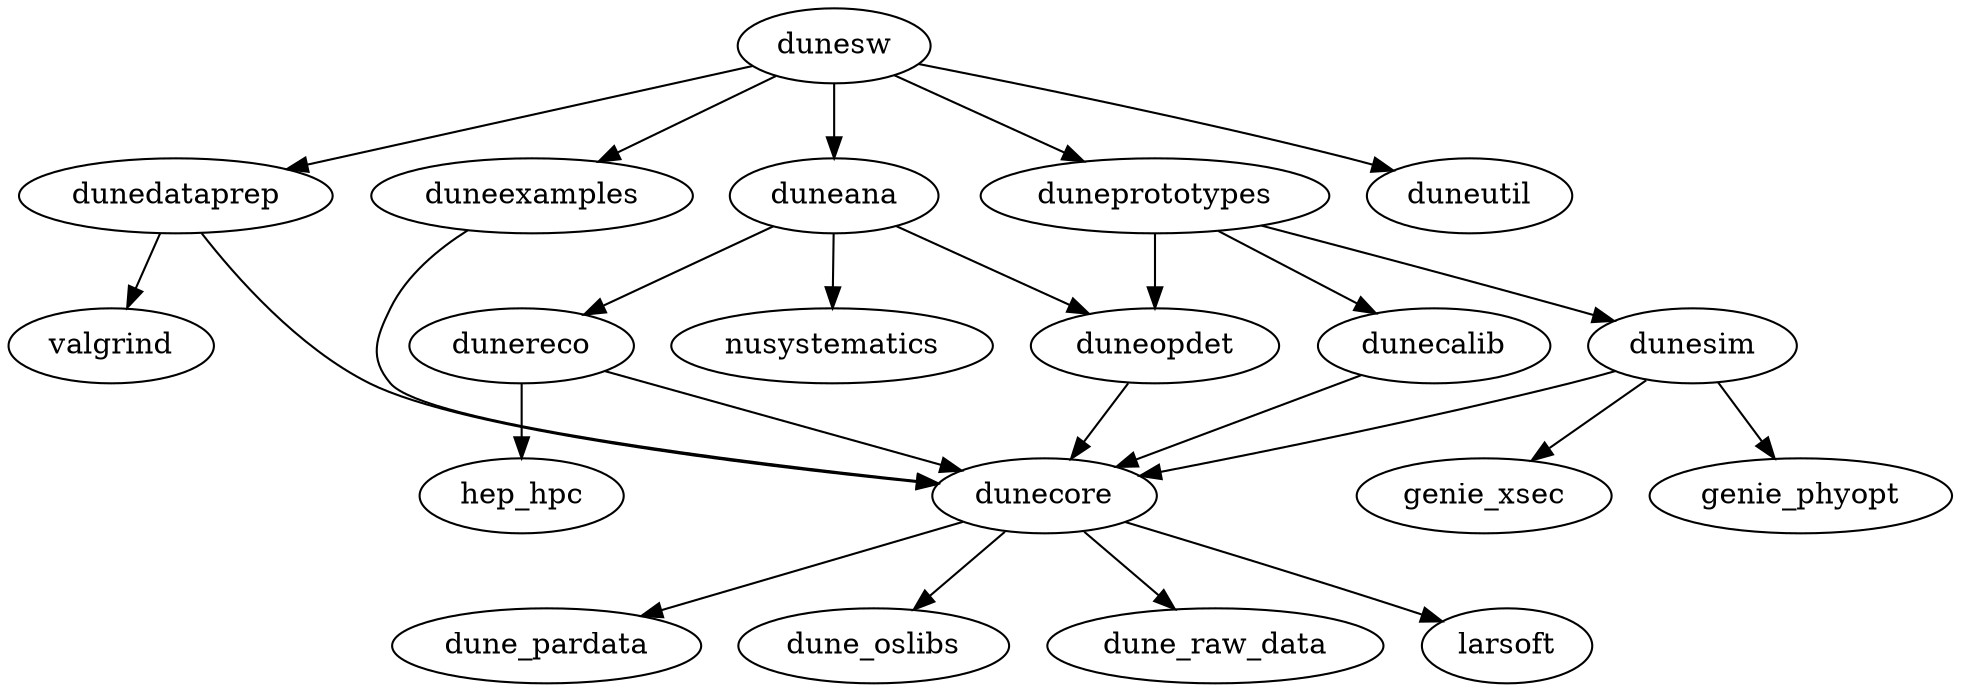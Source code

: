 digraph G {
dunesw -> duneprototypes
dunesw -> duneexamples
dunesw -> dunedataprep
dunesw -> duneana
dunesw -> duneutil
dunecore -> dune_pardata
dunesim -> genie_xsec
dunesim -> genie_phyopt
dunecore -> dune_oslibs
duneana -> dunereco
duneana -> duneopdet
duneana -> nusystematics
dunecalib -> dunecore
dunecore -> dune_raw_data
dunedataprep -> valgrind
dunedataprep -> dunecore
duneexamples -> dunecore 
duneopdet -> dunecore 
duneprototypes -> duneopdet 
duneprototypes -> dunecalib
duneprototypes -> dunesim
dunereco -> dunecore
dunereco -> hep_hpc
dunesim -> dunecore
dunecore -> larsoft
}
